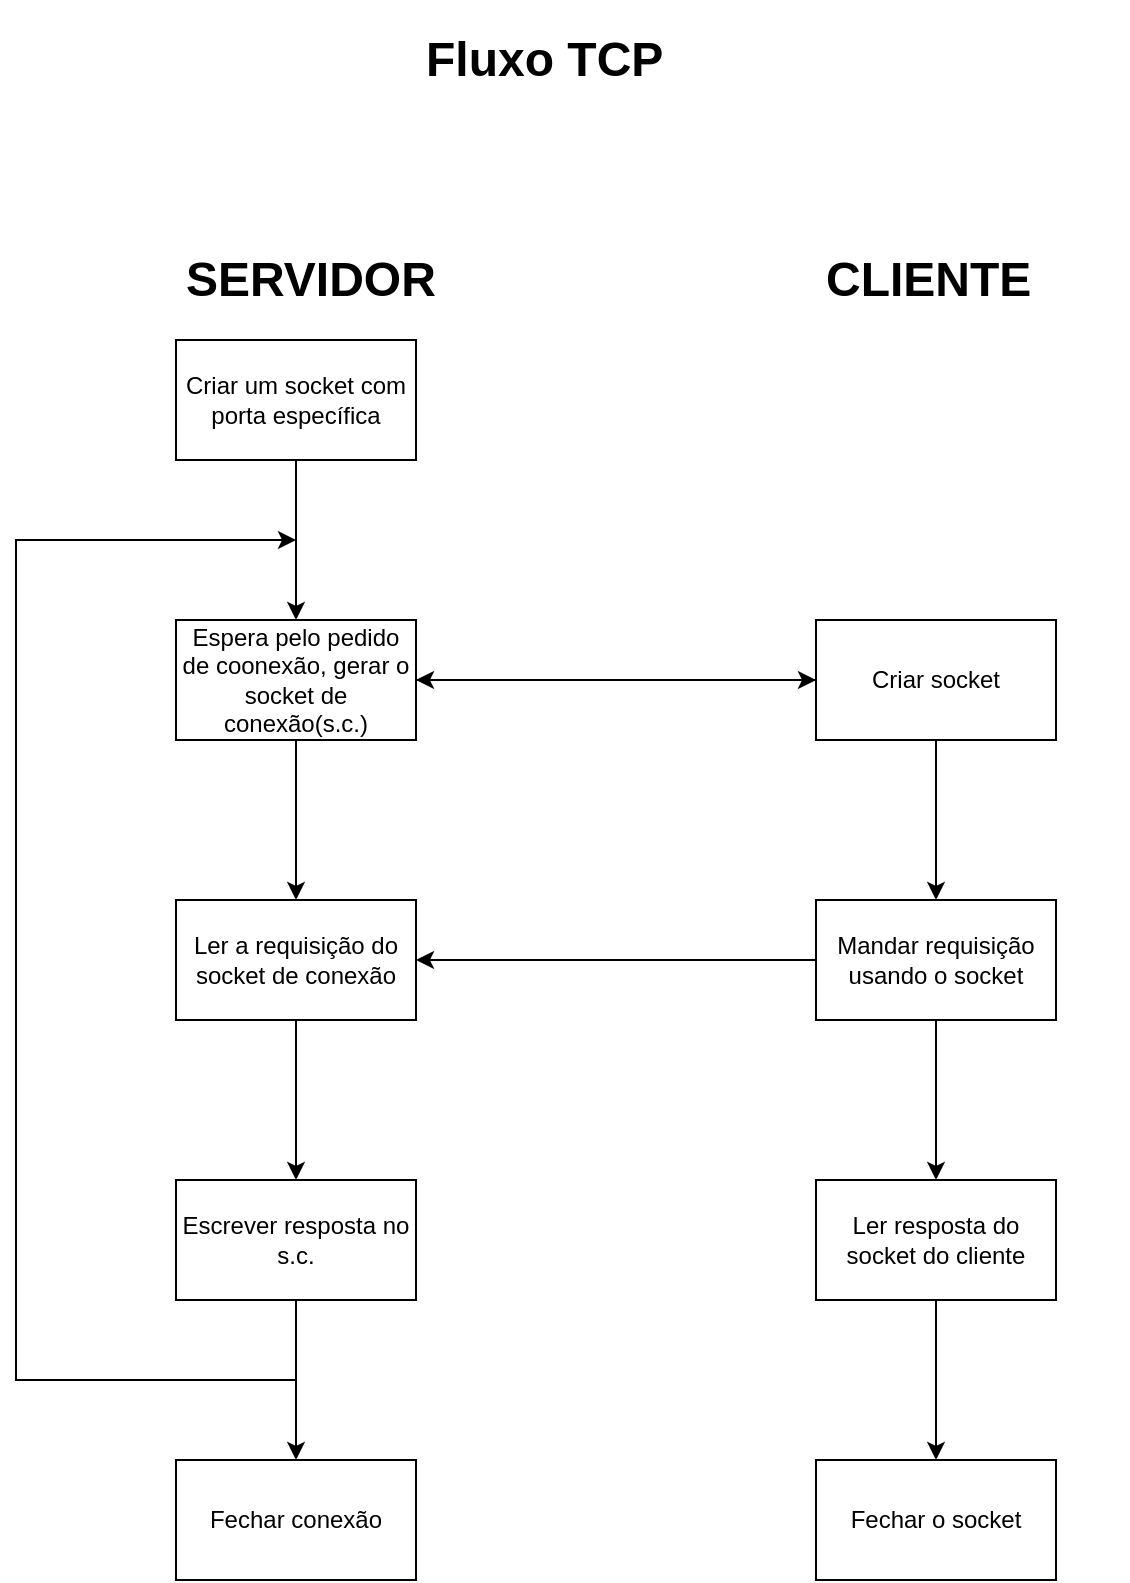 <mxfile version="21.7.5" type="github">
  <diagram name="Página-1" id="Ju5DVqYeM0pNcwRv2ZeW">
    <mxGraphModel dx="882" dy="507" grid="1" gridSize="10" guides="1" tooltips="1" connect="1" arrows="1" fold="1" page="1" pageScale="1" pageWidth="827" pageHeight="1169" math="0" shadow="0">
      <root>
        <mxCell id="0" />
        <mxCell id="1" parent="0" />
        <mxCell id="DeDNY9ZSxQYFLQZ6pZuF-12" style="edgeStyle=orthogonalEdgeStyle;rounded=0;orthogonalLoop=1;jettySize=auto;html=1;" edge="1" parent="1" source="DeDNY9ZSxQYFLQZ6pZuF-1" target="DeDNY9ZSxQYFLQZ6pZuF-2">
          <mxGeometry relative="1" as="geometry" />
        </mxCell>
        <mxCell id="DeDNY9ZSxQYFLQZ6pZuF-1" value="Criar um socket com porta específica" style="rounded=0;whiteSpace=wrap;html=1;" vertex="1" parent="1">
          <mxGeometry x="240" y="210" width="120" height="60" as="geometry" />
        </mxCell>
        <mxCell id="DeDNY9ZSxQYFLQZ6pZuF-13" style="edgeStyle=orthogonalEdgeStyle;rounded=0;orthogonalLoop=1;jettySize=auto;html=1;entryX=0.5;entryY=0;entryDx=0;entryDy=0;" edge="1" parent="1" source="DeDNY9ZSxQYFLQZ6pZuF-2" target="DeDNY9ZSxQYFLQZ6pZuF-3">
          <mxGeometry relative="1" as="geometry" />
        </mxCell>
        <mxCell id="DeDNY9ZSxQYFLQZ6pZuF-16" style="edgeStyle=orthogonalEdgeStyle;rounded=0;orthogonalLoop=1;jettySize=auto;html=1;entryX=0;entryY=0.5;entryDx=0;entryDy=0;" edge="1" parent="1" source="DeDNY9ZSxQYFLQZ6pZuF-2" target="DeDNY9ZSxQYFLQZ6pZuF-6">
          <mxGeometry relative="1" as="geometry" />
        </mxCell>
        <mxCell id="DeDNY9ZSxQYFLQZ6pZuF-2" value="Espera pelo pedido de coonexão, gerar o socket de conexão(s.c.)" style="rounded=0;whiteSpace=wrap;html=1;" vertex="1" parent="1">
          <mxGeometry x="240" y="350" width="120" height="60" as="geometry" />
        </mxCell>
        <mxCell id="DeDNY9ZSxQYFLQZ6pZuF-14" style="edgeStyle=orthogonalEdgeStyle;rounded=0;orthogonalLoop=1;jettySize=auto;html=1;" edge="1" parent="1" source="DeDNY9ZSxQYFLQZ6pZuF-3" target="DeDNY9ZSxQYFLQZ6pZuF-4">
          <mxGeometry relative="1" as="geometry" />
        </mxCell>
        <mxCell id="DeDNY9ZSxQYFLQZ6pZuF-3" value="Ler a requisição do socket de conexão" style="rounded=0;whiteSpace=wrap;html=1;" vertex="1" parent="1">
          <mxGeometry x="240" y="490" width="120" height="60" as="geometry" />
        </mxCell>
        <mxCell id="DeDNY9ZSxQYFLQZ6pZuF-15" style="edgeStyle=orthogonalEdgeStyle;rounded=0;orthogonalLoop=1;jettySize=auto;html=1;entryX=0.5;entryY=0;entryDx=0;entryDy=0;" edge="1" parent="1" source="DeDNY9ZSxQYFLQZ6pZuF-4" target="DeDNY9ZSxQYFLQZ6pZuF-5">
          <mxGeometry relative="1" as="geometry">
            <Array as="points">
              <mxPoint x="300" y="730" />
              <mxPoint x="300" y="730" />
            </Array>
          </mxGeometry>
        </mxCell>
        <mxCell id="DeDNY9ZSxQYFLQZ6pZuF-4" value="Escrever resposta no s.c." style="rounded=0;whiteSpace=wrap;html=1;" vertex="1" parent="1">
          <mxGeometry x="240" y="630" width="120" height="60" as="geometry" />
        </mxCell>
        <mxCell id="DeDNY9ZSxQYFLQZ6pZuF-5" value="Fechar conexão" style="rounded=0;whiteSpace=wrap;html=1;" vertex="1" parent="1">
          <mxGeometry x="240" y="770" width="120" height="60" as="geometry" />
        </mxCell>
        <mxCell id="DeDNY9ZSxQYFLQZ6pZuF-17" style="edgeStyle=orthogonalEdgeStyle;rounded=0;orthogonalLoop=1;jettySize=auto;html=1;entryX=1;entryY=0.5;entryDx=0;entryDy=0;" edge="1" parent="1" source="DeDNY9ZSxQYFLQZ6pZuF-6" target="DeDNY9ZSxQYFLQZ6pZuF-2">
          <mxGeometry relative="1" as="geometry" />
        </mxCell>
        <mxCell id="DeDNY9ZSxQYFLQZ6pZuF-19" style="edgeStyle=orthogonalEdgeStyle;rounded=0;orthogonalLoop=1;jettySize=auto;html=1;entryX=0.5;entryY=0;entryDx=0;entryDy=0;" edge="1" parent="1" source="DeDNY9ZSxQYFLQZ6pZuF-6" target="DeDNY9ZSxQYFLQZ6pZuF-7">
          <mxGeometry relative="1" as="geometry" />
        </mxCell>
        <mxCell id="DeDNY9ZSxQYFLQZ6pZuF-6" value="Criar socket" style="rounded=0;whiteSpace=wrap;html=1;" vertex="1" parent="1">
          <mxGeometry x="560" y="350" width="120" height="60" as="geometry" />
        </mxCell>
        <mxCell id="DeDNY9ZSxQYFLQZ6pZuF-18" style="edgeStyle=orthogonalEdgeStyle;rounded=0;orthogonalLoop=1;jettySize=auto;html=1;entryX=1;entryY=0.5;entryDx=0;entryDy=0;" edge="1" parent="1" source="DeDNY9ZSxQYFLQZ6pZuF-7" target="DeDNY9ZSxQYFLQZ6pZuF-3">
          <mxGeometry relative="1" as="geometry" />
        </mxCell>
        <mxCell id="DeDNY9ZSxQYFLQZ6pZuF-20" style="edgeStyle=orthogonalEdgeStyle;rounded=0;orthogonalLoop=1;jettySize=auto;html=1;" edge="1" parent="1" source="DeDNY9ZSxQYFLQZ6pZuF-7" target="DeDNY9ZSxQYFLQZ6pZuF-8">
          <mxGeometry relative="1" as="geometry" />
        </mxCell>
        <mxCell id="DeDNY9ZSxQYFLQZ6pZuF-7" value="Mandar requisição usando o socket" style="rounded=0;whiteSpace=wrap;html=1;" vertex="1" parent="1">
          <mxGeometry x="560" y="490" width="120" height="60" as="geometry" />
        </mxCell>
        <mxCell id="DeDNY9ZSxQYFLQZ6pZuF-21" style="edgeStyle=orthogonalEdgeStyle;rounded=0;orthogonalLoop=1;jettySize=auto;html=1;entryX=0.5;entryY=0;entryDx=0;entryDy=0;" edge="1" parent="1" source="DeDNY9ZSxQYFLQZ6pZuF-8" target="DeDNY9ZSxQYFLQZ6pZuF-9">
          <mxGeometry relative="1" as="geometry" />
        </mxCell>
        <mxCell id="DeDNY9ZSxQYFLQZ6pZuF-8" value="Ler resposta do socket do cliente" style="rounded=0;whiteSpace=wrap;html=1;" vertex="1" parent="1">
          <mxGeometry x="560" y="630" width="120" height="60" as="geometry" />
        </mxCell>
        <mxCell id="DeDNY9ZSxQYFLQZ6pZuF-9" value="Fechar o socket" style="rounded=0;whiteSpace=wrap;html=1;" vertex="1" parent="1">
          <mxGeometry x="560" y="770" width="120" height="60" as="geometry" />
        </mxCell>
        <mxCell id="DeDNY9ZSxQYFLQZ6pZuF-10" value="&lt;h1&gt;SERVIDOR&lt;/h1&gt;" style="text;html=1;strokeColor=none;fillColor=none;spacing=5;spacingTop=-20;whiteSpace=wrap;overflow=hidden;rounded=0;" vertex="1" parent="1">
          <mxGeometry x="240" y="160" width="156" height="30" as="geometry" />
        </mxCell>
        <mxCell id="DeDNY9ZSxQYFLQZ6pZuF-11" value="&lt;h1&gt;CLIENTE&lt;/h1&gt;" style="text;html=1;strokeColor=none;fillColor=none;spacing=5;spacingTop=-20;whiteSpace=wrap;overflow=hidden;rounded=0;" vertex="1" parent="1">
          <mxGeometry x="560" y="160" width="156" height="30" as="geometry" />
        </mxCell>
        <mxCell id="DeDNY9ZSxQYFLQZ6pZuF-22" value="" style="endArrow=classic;html=1;rounded=0;" edge="1" parent="1">
          <mxGeometry width="50" height="50" relative="1" as="geometry">
            <mxPoint x="300" y="730" as="sourcePoint" />
            <mxPoint x="300" y="310" as="targetPoint" />
            <Array as="points">
              <mxPoint x="160" y="730" />
              <mxPoint x="160" y="310" />
            </Array>
          </mxGeometry>
        </mxCell>
        <mxCell id="DeDNY9ZSxQYFLQZ6pZuF-24" value="&lt;h1&gt;Fluxo TCP&lt;/h1&gt;" style="text;html=1;strokeColor=none;fillColor=none;spacing=5;spacingTop=-20;whiteSpace=wrap;overflow=hidden;rounded=0;" vertex="1" parent="1">
          <mxGeometry x="360" y="50" width="156" height="30" as="geometry" />
        </mxCell>
      </root>
    </mxGraphModel>
  </diagram>
</mxfile>
